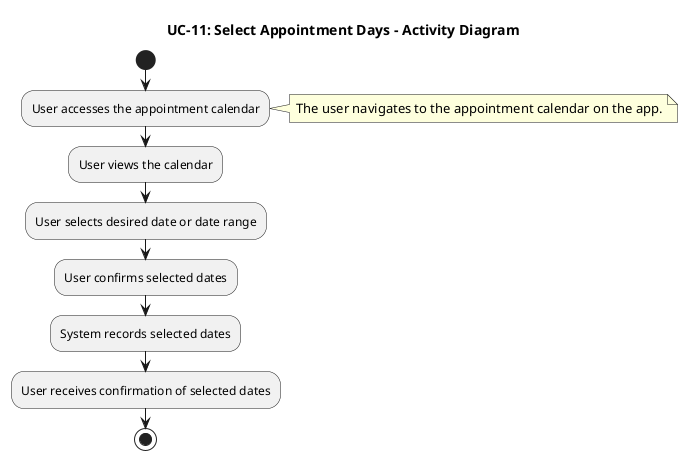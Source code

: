 @startuml
title UC-11: Select Appointment Days - Activity Diagram

start
:User accesses the appointment calendar;
note right: The user navigates to the appointment calendar on the app.

:User views the calendar;

:User selects desired date or date range;

:User confirms selected dates;

:System records selected dates;

:User receives confirmation of selected dates;

stop

@enduml
